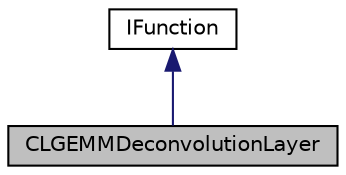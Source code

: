 digraph "CLGEMMDeconvolutionLayer"
{
 // LATEX_PDF_SIZE
  edge [fontname="Helvetica",fontsize="10",labelfontname="Helvetica",labelfontsize="10"];
  node [fontname="Helvetica",fontsize="10",shape=record];
  Node1 [label="CLGEMMDeconvolutionLayer",height=0.2,width=0.4,color="black", fillcolor="grey75", style="filled", fontcolor="black",tooltip="Function to run the deconvolution layer through a call to GEMM."];
  Node2 -> Node1 [dir="back",color="midnightblue",fontsize="10",style="solid",fontname="Helvetica"];
  Node2 [label="IFunction",height=0.2,width=0.4,color="black", fillcolor="white", style="filled",URL="$classarm__compute_1_1_i_function.xhtml",tooltip="Base class for all functions."];
}
